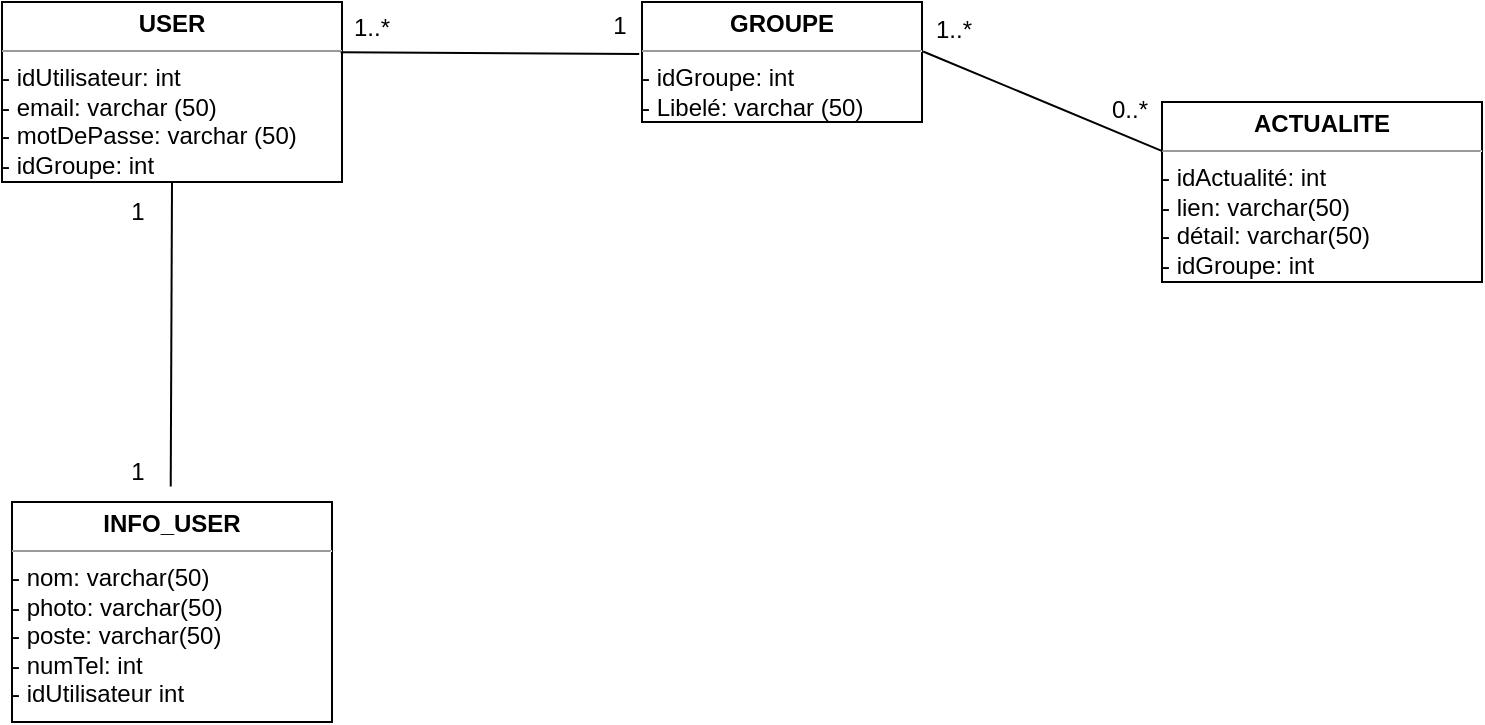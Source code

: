 <mxfile version="24.0.7" type="gitlab">
  <diagram id="C5RBs43oDa-KdzZeNtuy" name="Page-1">
    <mxGraphModel dx="749" dy="775" grid="1" gridSize="10" guides="1" tooltips="1" connect="1" arrows="1" fold="1" page="1" pageScale="1" pageWidth="827" pageHeight="1169" math="0" shadow="0">
      <root>
        <mxCell id="WIyWlLk6GJQsqaUBKTNV-0" />
        <mxCell id="WIyWlLk6GJQsqaUBKTNV-1" parent="WIyWlLk6GJQsqaUBKTNV-0" />
        <mxCell id="qoct4tSi12zVjmY-jCSC-0" value="&lt;p style=&quot;margin:0px;margin-top:4px;text-align:center;&quot;&gt;&lt;b&gt;GROUPE&lt;/b&gt;&lt;/p&gt;&lt;hr size=&quot;1&quot;&gt;&lt;div style=&quot;height:2px;&quot;&gt;- idGroupe: int&lt;br&gt;- Libelé: varchar (50)&lt;/div&gt;" style="verticalAlign=top;align=left;overflow=fill;fontSize=12;fontFamily=Helvetica;html=1;whiteSpace=wrap;" parent="WIyWlLk6GJQsqaUBKTNV-1" vertex="1">
          <mxGeometry x="372" y="110" width="140" height="60" as="geometry" />
        </mxCell>
        <mxCell id="qoct4tSi12zVjmY-jCSC-1" value="&lt;p style=&quot;margin:0px;margin-top:4px;text-align:center;&quot;&gt;&lt;b&gt;USER&lt;/b&gt;&lt;/p&gt;&lt;hr size=&quot;1&quot;&gt;&lt;div style=&quot;height:2px;&quot;&gt;- idUtilisateur: int&lt;br&gt;- email: varchar (50)&lt;br&gt;- motDePasse: varchar (50)&lt;br&gt;- idGroupe: int&lt;/div&gt;&lt;div style=&quot;height:2px;&quot;&gt;&lt;br&gt;&lt;/div&gt;" style="verticalAlign=top;align=left;overflow=fill;fontSize=12;fontFamily=Helvetica;html=1;whiteSpace=wrap;" parent="WIyWlLk6GJQsqaUBKTNV-1" vertex="1">
          <mxGeometry x="52" y="110" width="170" height="90" as="geometry" />
        </mxCell>
        <mxCell id="qoct4tSi12zVjmY-jCSC-6" value="1" style="text;html=1;align=center;verticalAlign=middle;whiteSpace=wrap;rounded=0;" parent="WIyWlLk6GJQsqaUBKTNV-1" vertex="1">
          <mxGeometry x="351" y="117" width="20" height="10" as="geometry" />
        </mxCell>
        <mxCell id="qoct4tSi12zVjmY-jCSC-8" value="1..*" style="text;html=1;align=center;verticalAlign=middle;whiteSpace=wrap;rounded=0;" parent="WIyWlLk6GJQsqaUBKTNV-1" vertex="1">
          <mxGeometry x="227" y="118" width="20" height="10" as="geometry" />
        </mxCell>
        <mxCell id="PZquR4weerba08sLjZN1-3" value="&lt;p style=&quot;margin:0px;margin-top:4px;text-align:center;&quot;&gt;&lt;b&gt;ACTUALITE&lt;/b&gt;&lt;/p&gt;&lt;hr size=&quot;1&quot;&gt;&lt;div style=&quot;height:2px;&quot;&gt;- idActualité: int&lt;br&gt;- lien: varchar(50)&lt;br&gt;- détail: varchar(50)&lt;br&gt;- idGroupe: int&lt;/div&gt;" style="verticalAlign=top;align=left;overflow=fill;fontSize=12;fontFamily=Helvetica;html=1;whiteSpace=wrap;" parent="WIyWlLk6GJQsqaUBKTNV-1" vertex="1">
          <mxGeometry x="632" y="160" width="160" height="90" as="geometry" />
        </mxCell>
        <mxCell id="PZquR4weerba08sLjZN1-5" value="" style="endArrow=none;html=1;rounded=0;exitX=0.996;exitY=0.279;exitDx=0;exitDy=0;entryX=-0.01;entryY=0.433;entryDx=0;entryDy=0;entryPerimeter=0;exitPerimeter=0;" parent="WIyWlLk6GJQsqaUBKTNV-1" source="qoct4tSi12zVjmY-jCSC-1" target="qoct4tSi12zVjmY-jCSC-0" edge="1">
          <mxGeometry width="50" height="50" relative="1" as="geometry">
            <mxPoint x="422" y="240" as="sourcePoint" />
            <mxPoint x="472" y="190" as="targetPoint" />
          </mxGeometry>
        </mxCell>
        <mxCell id="PZquR4weerba08sLjZN1-6" value="" style="endArrow=none;html=1;rounded=0;exitX=1.004;exitY=0.429;exitDx=0;exitDy=0;entryX=0.001;entryY=0.426;entryDx=0;entryDy=0;entryPerimeter=0;exitPerimeter=0;" parent="WIyWlLk6GJQsqaUBKTNV-1" edge="1">
          <mxGeometry width="50" height="50" relative="1" as="geometry">
            <mxPoint x="512.56" y="134.74" as="sourcePoint" />
            <mxPoint x="632.14" y="184.56" as="targetPoint" />
          </mxGeometry>
        </mxCell>
        <mxCell id="PZquR4weerba08sLjZN1-7" value="0..*" style="text;html=1;align=center;verticalAlign=middle;whiteSpace=wrap;rounded=0;" parent="WIyWlLk6GJQsqaUBKTNV-1" vertex="1">
          <mxGeometry x="606" y="159" width="20" height="10" as="geometry" />
        </mxCell>
        <mxCell id="PZquR4weerba08sLjZN1-8" value="1..*" style="text;html=1;align=center;verticalAlign=middle;whiteSpace=wrap;rounded=0;" parent="WIyWlLk6GJQsqaUBKTNV-1" vertex="1">
          <mxGeometry x="518" y="119" width="20" height="10" as="geometry" />
        </mxCell>
        <mxCell id="e6OYpMM88h4j7avUsyyv-0" value="&lt;p style=&quot;margin:0px;margin-top:4px;text-align:center;&quot;&gt;&lt;b&gt;INFO_USER&lt;/b&gt;&lt;/p&gt;&lt;hr size=&quot;1&quot;&gt;&lt;div style=&quot;height:2px;&quot;&gt;- nom: varchar(50)&lt;br&gt;- photo: varchar(50)&lt;br&gt;- poste: varchar(50)&lt;br&gt;- numTel: int&lt;br&gt;- idUtilisateur int&lt;/div&gt;" style="verticalAlign=top;align=left;overflow=fill;fontSize=12;fontFamily=Helvetica;html=1;whiteSpace=wrap;" parent="WIyWlLk6GJQsqaUBKTNV-1" vertex="1">
          <mxGeometry x="57" y="360" width="160" height="110" as="geometry" />
        </mxCell>
        <mxCell id="e6OYpMM88h4j7avUsyyv-1" value="1" style="text;html=1;align=center;verticalAlign=middle;whiteSpace=wrap;rounded=0;" parent="WIyWlLk6GJQsqaUBKTNV-1" vertex="1">
          <mxGeometry x="110" y="340" width="20" height="10" as="geometry" />
        </mxCell>
        <mxCell id="e6OYpMM88h4j7avUsyyv-2" value="" style="endArrow=none;html=1;rounded=0;exitX=0.5;exitY=1;exitDx=0;exitDy=0;entryX=0.496;entryY=-0.071;entryDx=0;entryDy=0;entryPerimeter=0;" parent="WIyWlLk6GJQsqaUBKTNV-1" source="qoct4tSi12zVjmY-jCSC-1" target="e6OYpMM88h4j7avUsyyv-0" edge="1">
          <mxGeometry width="50" height="50" relative="1" as="geometry">
            <mxPoint x="231" y="145" as="sourcePoint" />
            <mxPoint x="137" y="280" as="targetPoint" />
          </mxGeometry>
        </mxCell>
        <mxCell id="e6OYpMM88h4j7avUsyyv-4" value="1" style="text;html=1;align=center;verticalAlign=middle;whiteSpace=wrap;rounded=0;" parent="WIyWlLk6GJQsqaUBKTNV-1" vertex="1">
          <mxGeometry x="110" y="210" width="20" height="10" as="geometry" />
        </mxCell>
      </root>
    </mxGraphModel>
  </diagram>
</mxfile>
